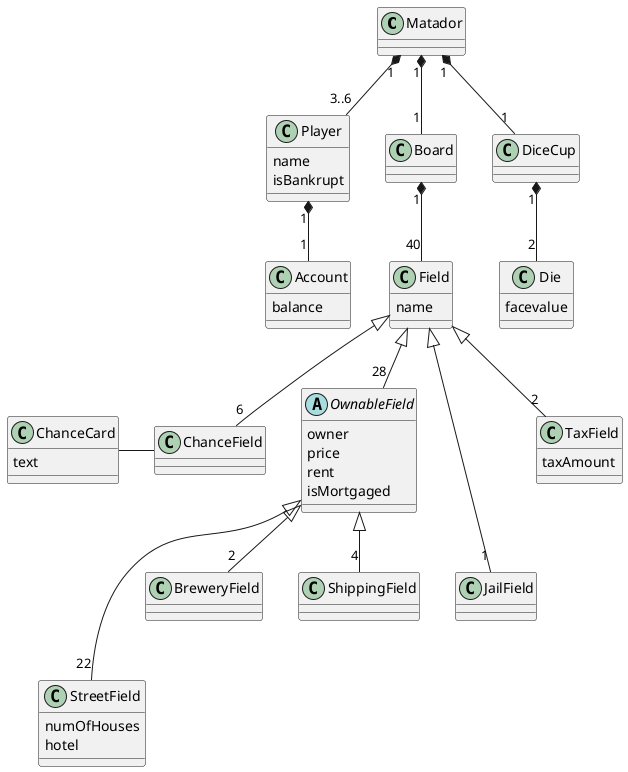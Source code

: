 @startuml
'https://plantuml.com/class-diagram
skinparam classAttributeIconSize 0

class Matador {

}

class Player {
    name
    isBankrupt
}

class Board {

}

class Field {
    name
}

class Account {
    balance
}

class DiceCup {

}

class Die {
    facevalue

}

class ChanceCard {
    text
}

abstract class OwnableField {
        owner
        price
        rent
        isMortgaged
}

class StreetField {
    numOfHouses
    hotel
}

class BreweryField {

}

class ShippingField {

}

class ChanceField {

}

class JailField {

}

class TaxField {
    taxAmount
}

Matador "1" *-- "1" Board
Matador "1" *-- "1" DiceCup
Matador "1" *-- "3..6" Player
Player "1" *-- "1" Account
Board "1" *-- "40" Field
OwnableField <|--- "22" StreetField
Field <|-- "6" ChanceField
Field <|--- "1" JailField
ChanceCard - ChanceField
DiceCup "1" *-- "2" Die
Field <|-- "28" OwnableField
OwnableField <|-- "2" BreweryField
OwnableField <|-- "4" ShippingField
Field <|-- "2" TaxField


@enduml